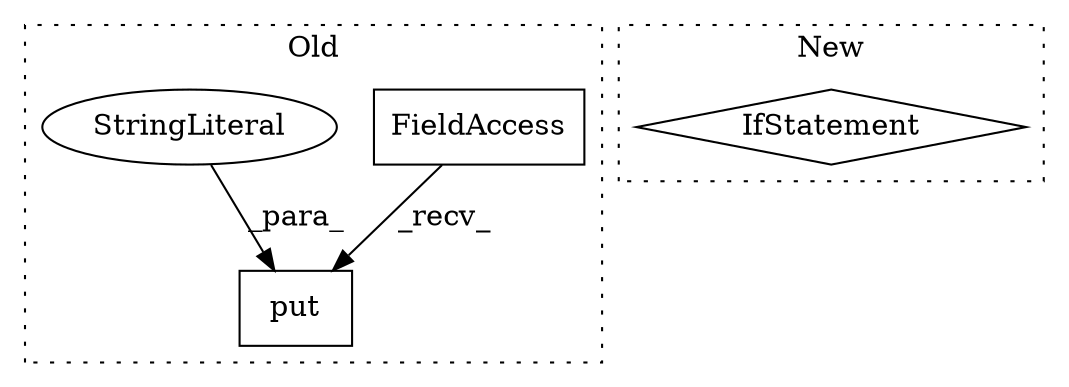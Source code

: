 digraph G {
subgraph cluster0 {
1 [label="put" a="32" s="4264,4340" l="4,1" shape="box"];
3 [label="FieldAccess" a="22" s="4247" l="16" shape="box"];
4 [label="StringLiteral" a="45" s="4268" l="72" shape="ellipse"];
label = "Old";
style="dotted";
}
subgraph cluster1 {
2 [label="IfStatement" a="25" s="4379,4414" l="4,2" shape="diamond"];
label = "New";
style="dotted";
}
3 -> 1 [label="_recv_"];
4 -> 1 [label="_para_"];
}
